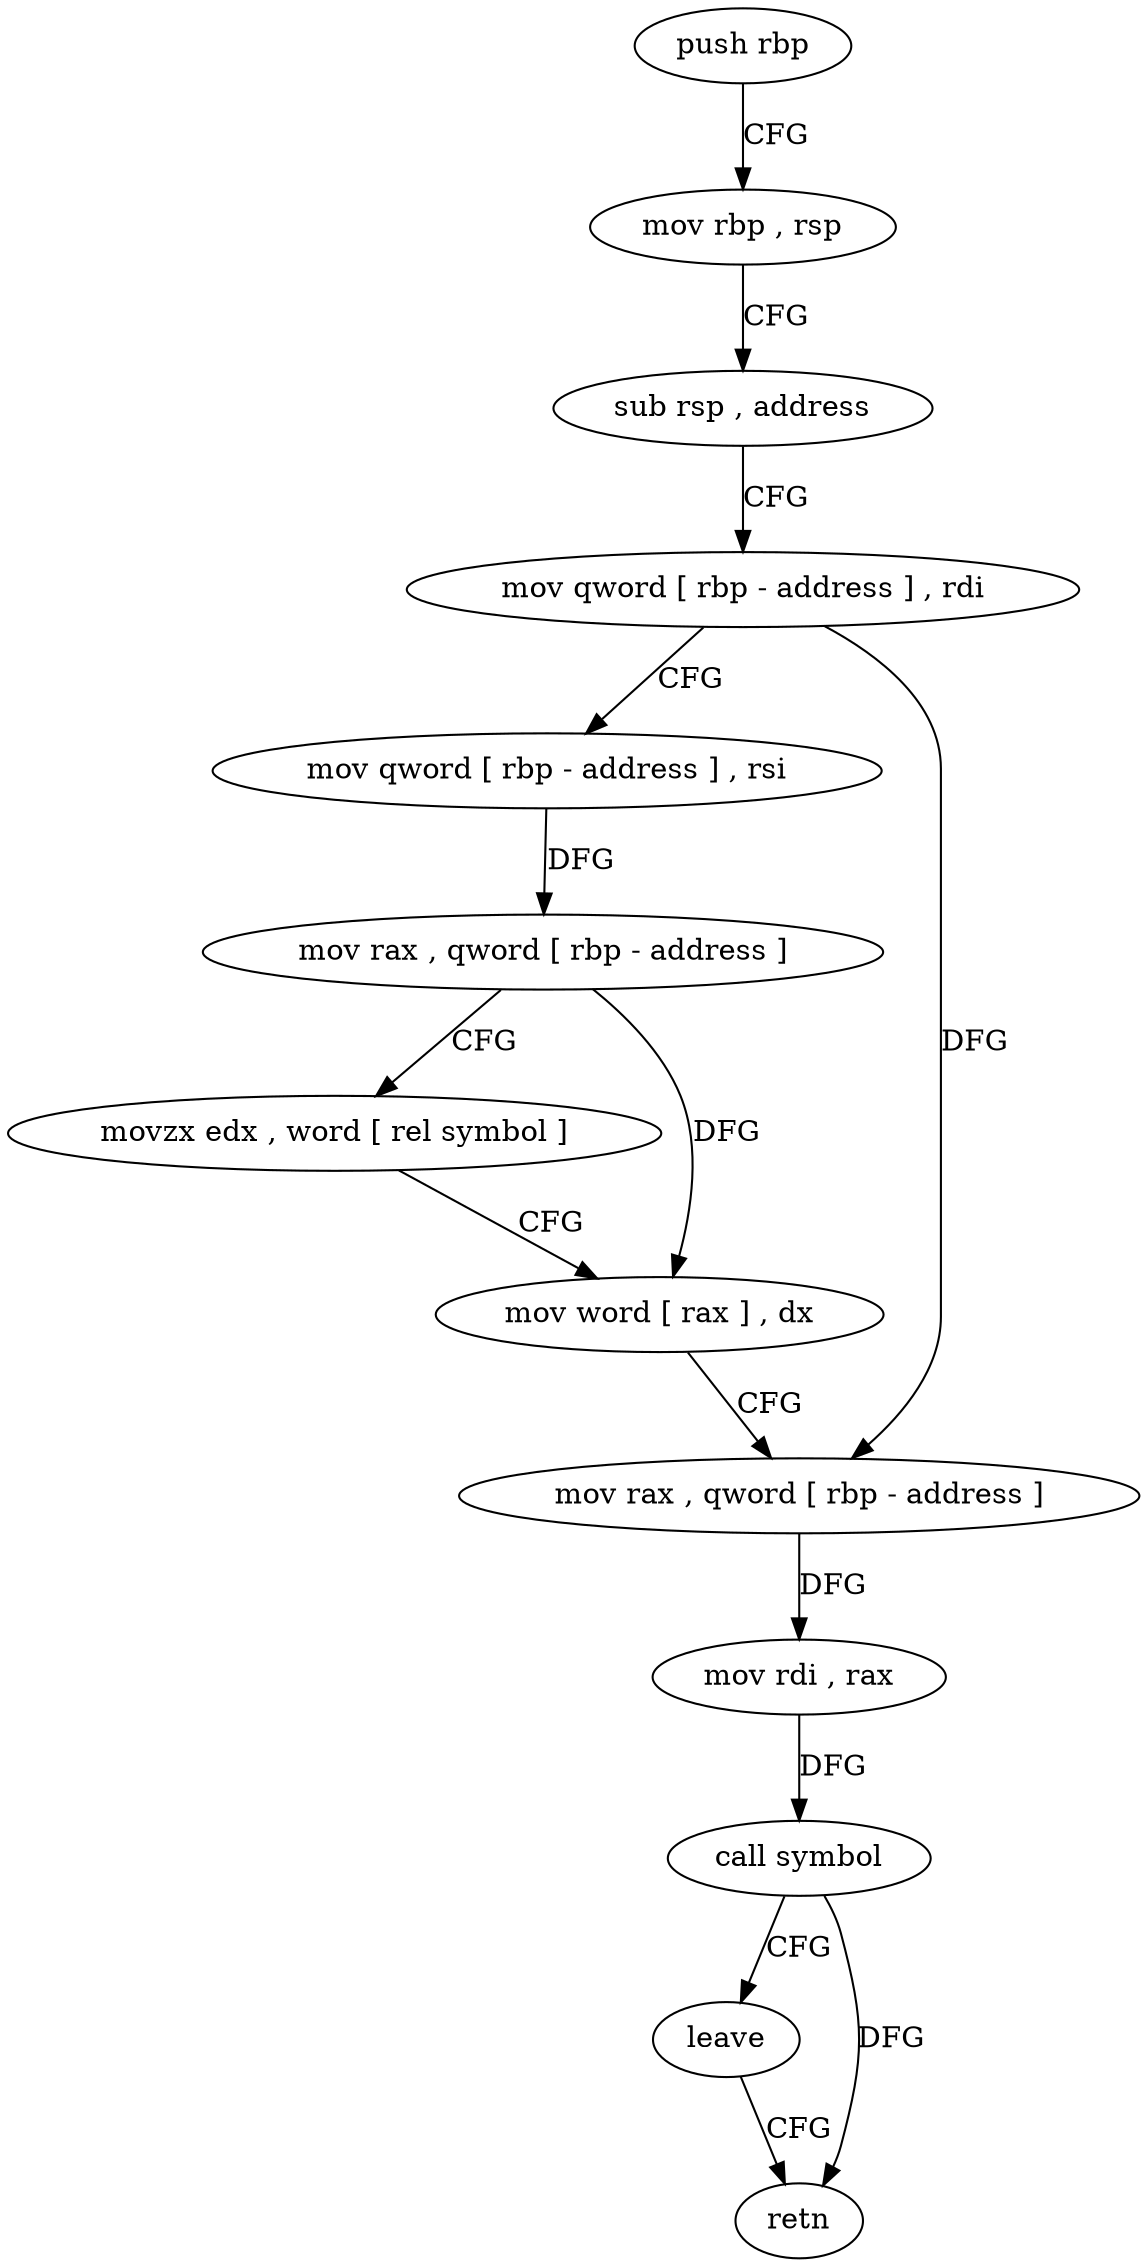 digraph "func" {
"201516" [label = "push rbp" ]
"201517" [label = "mov rbp , rsp" ]
"201520" [label = "sub rsp , address" ]
"201524" [label = "mov qword [ rbp - address ] , rdi" ]
"201528" [label = "mov qword [ rbp - address ] , rsi" ]
"201532" [label = "mov rax , qword [ rbp - address ]" ]
"201536" [label = "movzx edx , word [ rel symbol ]" ]
"201543" [label = "mov word [ rax ] , dx" ]
"201546" [label = "mov rax , qword [ rbp - address ]" ]
"201550" [label = "mov rdi , rax" ]
"201553" [label = "call symbol" ]
"201558" [label = "leave" ]
"201559" [label = "retn" ]
"201516" -> "201517" [ label = "CFG" ]
"201517" -> "201520" [ label = "CFG" ]
"201520" -> "201524" [ label = "CFG" ]
"201524" -> "201528" [ label = "CFG" ]
"201524" -> "201546" [ label = "DFG" ]
"201528" -> "201532" [ label = "DFG" ]
"201532" -> "201536" [ label = "CFG" ]
"201532" -> "201543" [ label = "DFG" ]
"201536" -> "201543" [ label = "CFG" ]
"201543" -> "201546" [ label = "CFG" ]
"201546" -> "201550" [ label = "DFG" ]
"201550" -> "201553" [ label = "DFG" ]
"201553" -> "201558" [ label = "CFG" ]
"201553" -> "201559" [ label = "DFG" ]
"201558" -> "201559" [ label = "CFG" ]
}
